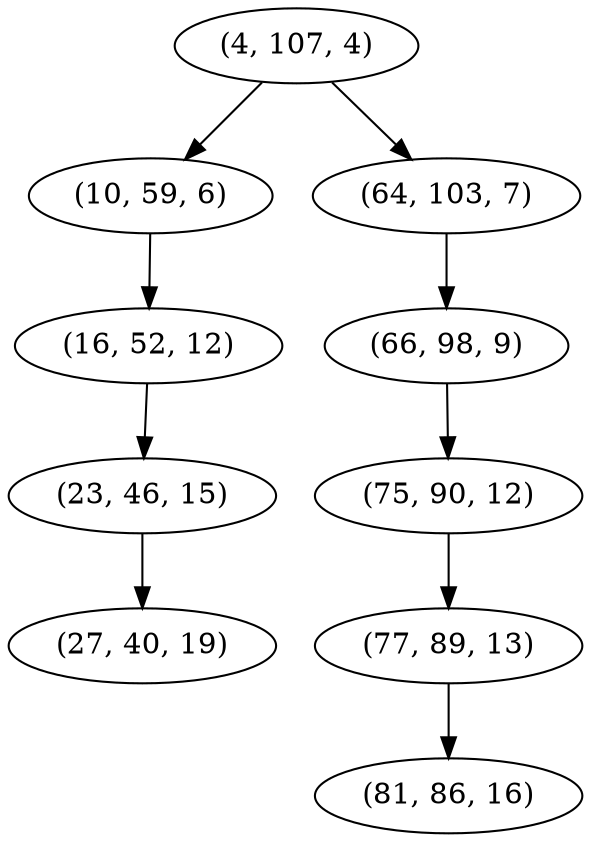 digraph tree {
    "(4, 107, 4)";
    "(10, 59, 6)";
    "(16, 52, 12)";
    "(23, 46, 15)";
    "(27, 40, 19)";
    "(64, 103, 7)";
    "(66, 98, 9)";
    "(75, 90, 12)";
    "(77, 89, 13)";
    "(81, 86, 16)";
    "(4, 107, 4)" -> "(10, 59, 6)";
    "(4, 107, 4)" -> "(64, 103, 7)";
    "(10, 59, 6)" -> "(16, 52, 12)";
    "(16, 52, 12)" -> "(23, 46, 15)";
    "(23, 46, 15)" -> "(27, 40, 19)";
    "(64, 103, 7)" -> "(66, 98, 9)";
    "(66, 98, 9)" -> "(75, 90, 12)";
    "(75, 90, 12)" -> "(77, 89, 13)";
    "(77, 89, 13)" -> "(81, 86, 16)";
}
